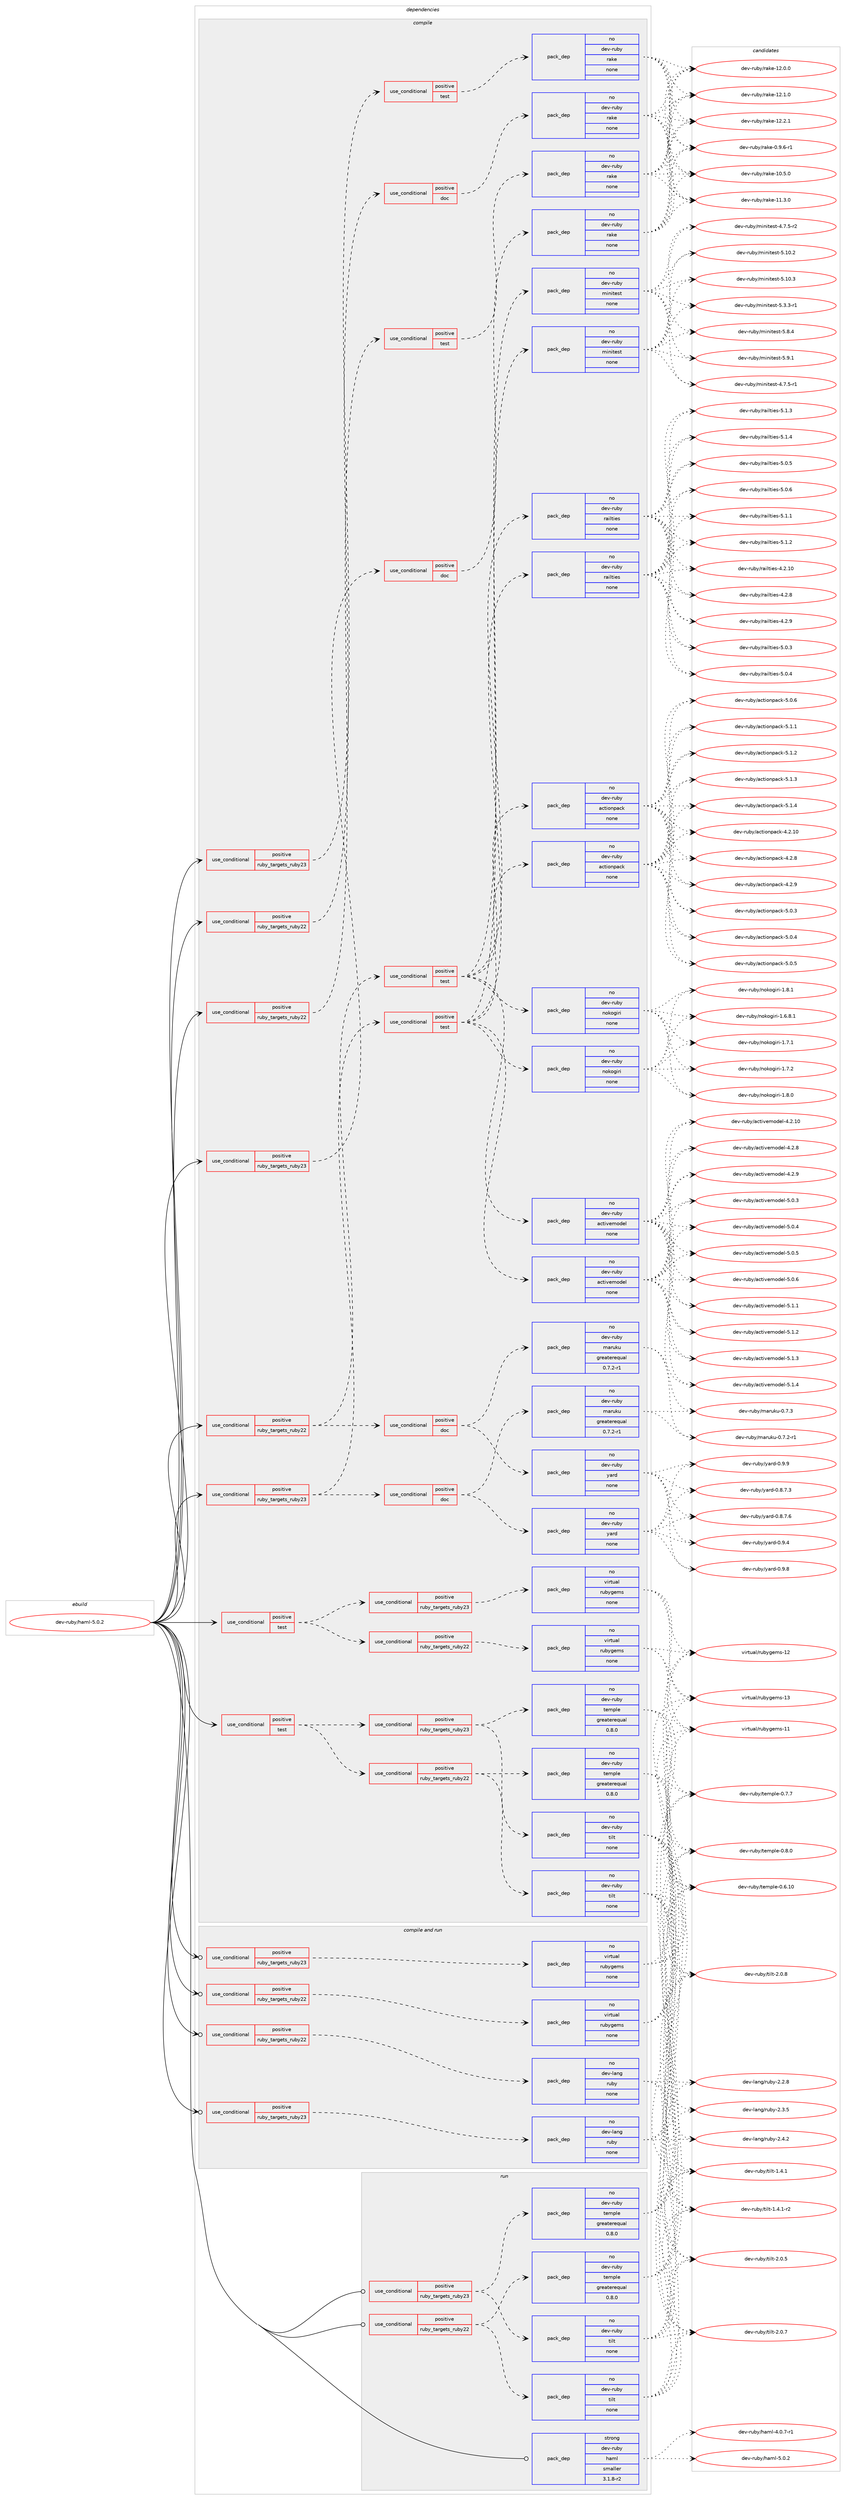 digraph prolog {

# *************
# Graph options
# *************

newrank=true;
concentrate=true;
compound=true;
graph [rankdir=LR,fontname=Helvetica,fontsize=10,ranksep=1.5];#, ranksep=2.5, nodesep=0.2];
edge  [arrowhead=vee];
node  [fontname=Helvetica,fontsize=10];

# **********
# The ebuild
# **********

subgraph cluster_leftcol {
color=gray;
rank=same;
label=<<i>ebuild</i>>;
id [label="dev-ruby/haml-5.0.2", color=red, width=4, href="../dev-ruby/haml-5.0.2.svg"];
}

# ****************
# The dependencies
# ****************

subgraph cluster_midcol {
color=gray;
label=<<i>dependencies</i>>;
subgraph cluster_compile {
fillcolor="#eeeeee";
style=filled;
label=<<i>compile</i>>;
subgraph cond58054 {
dependency240719 [label=<<TABLE BORDER="0" CELLBORDER="1" CELLSPACING="0" CELLPADDING="4"><TR><TD ROWSPAN="3" CELLPADDING="10">use_conditional</TD></TR><TR><TD>positive</TD></TR><TR><TD>ruby_targets_ruby22</TD></TR></TABLE>>, shape=none, color=red];
subgraph cond58055 {
dependency240720 [label=<<TABLE BORDER="0" CELLBORDER="1" CELLSPACING="0" CELLPADDING="4"><TR><TD ROWSPAN="3" CELLPADDING="10">use_conditional</TD></TR><TR><TD>positive</TD></TR><TR><TD>doc</TD></TR></TABLE>>, shape=none, color=red];
subgraph pack178588 {
dependency240721 [label=<<TABLE BORDER="0" CELLBORDER="1" CELLSPACING="0" CELLPADDING="4" WIDTH="220"><TR><TD ROWSPAN="6" CELLPADDING="30">pack_dep</TD></TR><TR><TD WIDTH="110">no</TD></TR><TR><TD>dev-ruby</TD></TR><TR><TD>rake</TD></TR><TR><TD>none</TD></TR><TR><TD></TD></TR></TABLE>>, shape=none, color=blue];
}
dependency240720:e -> dependency240721:w [weight=20,style="dashed",arrowhead="vee"];
}
dependency240719:e -> dependency240720:w [weight=20,style="dashed",arrowhead="vee"];
}
id:e -> dependency240719:w [weight=20,style="solid",arrowhead="vee"];
subgraph cond58056 {
dependency240722 [label=<<TABLE BORDER="0" CELLBORDER="1" CELLSPACING="0" CELLPADDING="4"><TR><TD ROWSPAN="3" CELLPADDING="10">use_conditional</TD></TR><TR><TD>positive</TD></TR><TR><TD>ruby_targets_ruby22</TD></TR></TABLE>>, shape=none, color=red];
subgraph cond58057 {
dependency240723 [label=<<TABLE BORDER="0" CELLBORDER="1" CELLSPACING="0" CELLPADDING="4"><TR><TD ROWSPAN="3" CELLPADDING="10">use_conditional</TD></TR><TR><TD>positive</TD></TR><TR><TD>test</TD></TR></TABLE>>, shape=none, color=red];
subgraph pack178589 {
dependency240724 [label=<<TABLE BORDER="0" CELLBORDER="1" CELLSPACING="0" CELLPADDING="4" WIDTH="220"><TR><TD ROWSPAN="6" CELLPADDING="30">pack_dep</TD></TR><TR><TD WIDTH="110">no</TD></TR><TR><TD>dev-ruby</TD></TR><TR><TD>minitest</TD></TR><TR><TD>none</TD></TR><TR><TD></TD></TR></TABLE>>, shape=none, color=blue];
}
dependency240723:e -> dependency240724:w [weight=20,style="dashed",arrowhead="vee"];
subgraph pack178590 {
dependency240725 [label=<<TABLE BORDER="0" CELLBORDER="1" CELLSPACING="0" CELLPADDING="4" WIDTH="220"><TR><TD ROWSPAN="6" CELLPADDING="30">pack_dep</TD></TR><TR><TD WIDTH="110">no</TD></TR><TR><TD>dev-ruby</TD></TR><TR><TD>nokogiri</TD></TR><TR><TD>none</TD></TR><TR><TD></TD></TR></TABLE>>, shape=none, color=blue];
}
dependency240723:e -> dependency240725:w [weight=20,style="dashed",arrowhead="vee"];
subgraph pack178591 {
dependency240726 [label=<<TABLE BORDER="0" CELLBORDER="1" CELLSPACING="0" CELLPADDING="4" WIDTH="220"><TR><TD ROWSPAN="6" CELLPADDING="30">pack_dep</TD></TR><TR><TD WIDTH="110">no</TD></TR><TR><TD>dev-ruby</TD></TR><TR><TD>railties</TD></TR><TR><TD>none</TD></TR><TR><TD></TD></TR></TABLE>>, shape=none, color=blue];
}
dependency240723:e -> dependency240726:w [weight=20,style="dashed",arrowhead="vee"];
subgraph pack178592 {
dependency240727 [label=<<TABLE BORDER="0" CELLBORDER="1" CELLSPACING="0" CELLPADDING="4" WIDTH="220"><TR><TD ROWSPAN="6" CELLPADDING="30">pack_dep</TD></TR><TR><TD WIDTH="110">no</TD></TR><TR><TD>dev-ruby</TD></TR><TR><TD>activemodel</TD></TR><TR><TD>none</TD></TR><TR><TD></TD></TR></TABLE>>, shape=none, color=blue];
}
dependency240723:e -> dependency240727:w [weight=20,style="dashed",arrowhead="vee"];
subgraph pack178593 {
dependency240728 [label=<<TABLE BORDER="0" CELLBORDER="1" CELLSPACING="0" CELLPADDING="4" WIDTH="220"><TR><TD ROWSPAN="6" CELLPADDING="30">pack_dep</TD></TR><TR><TD WIDTH="110">no</TD></TR><TR><TD>dev-ruby</TD></TR><TR><TD>actionpack</TD></TR><TR><TD>none</TD></TR><TR><TD></TD></TR></TABLE>>, shape=none, color=blue];
}
dependency240723:e -> dependency240728:w [weight=20,style="dashed",arrowhead="vee"];
}
dependency240722:e -> dependency240723:w [weight=20,style="dashed",arrowhead="vee"];
subgraph cond58058 {
dependency240729 [label=<<TABLE BORDER="0" CELLBORDER="1" CELLSPACING="0" CELLPADDING="4"><TR><TD ROWSPAN="3" CELLPADDING="10">use_conditional</TD></TR><TR><TD>positive</TD></TR><TR><TD>doc</TD></TR></TABLE>>, shape=none, color=red];
subgraph pack178594 {
dependency240730 [label=<<TABLE BORDER="0" CELLBORDER="1" CELLSPACING="0" CELLPADDING="4" WIDTH="220"><TR><TD ROWSPAN="6" CELLPADDING="30">pack_dep</TD></TR><TR><TD WIDTH="110">no</TD></TR><TR><TD>dev-ruby</TD></TR><TR><TD>yard</TD></TR><TR><TD>none</TD></TR><TR><TD></TD></TR></TABLE>>, shape=none, color=blue];
}
dependency240729:e -> dependency240730:w [weight=20,style="dashed",arrowhead="vee"];
subgraph pack178595 {
dependency240731 [label=<<TABLE BORDER="0" CELLBORDER="1" CELLSPACING="0" CELLPADDING="4" WIDTH="220"><TR><TD ROWSPAN="6" CELLPADDING="30">pack_dep</TD></TR><TR><TD WIDTH="110">no</TD></TR><TR><TD>dev-ruby</TD></TR><TR><TD>maruku</TD></TR><TR><TD>greaterequal</TD></TR><TR><TD>0.7.2-r1</TD></TR></TABLE>>, shape=none, color=blue];
}
dependency240729:e -> dependency240731:w [weight=20,style="dashed",arrowhead="vee"];
}
dependency240722:e -> dependency240729:w [weight=20,style="dashed",arrowhead="vee"];
}
id:e -> dependency240722:w [weight=20,style="solid",arrowhead="vee"];
subgraph cond58059 {
dependency240732 [label=<<TABLE BORDER="0" CELLBORDER="1" CELLSPACING="0" CELLPADDING="4"><TR><TD ROWSPAN="3" CELLPADDING="10">use_conditional</TD></TR><TR><TD>positive</TD></TR><TR><TD>ruby_targets_ruby22</TD></TR></TABLE>>, shape=none, color=red];
subgraph cond58060 {
dependency240733 [label=<<TABLE BORDER="0" CELLBORDER="1" CELLSPACING="0" CELLPADDING="4"><TR><TD ROWSPAN="3" CELLPADDING="10">use_conditional</TD></TR><TR><TD>positive</TD></TR><TR><TD>test</TD></TR></TABLE>>, shape=none, color=red];
subgraph pack178596 {
dependency240734 [label=<<TABLE BORDER="0" CELLBORDER="1" CELLSPACING="0" CELLPADDING="4" WIDTH="220"><TR><TD ROWSPAN="6" CELLPADDING="30">pack_dep</TD></TR><TR><TD WIDTH="110">no</TD></TR><TR><TD>dev-ruby</TD></TR><TR><TD>rake</TD></TR><TR><TD>none</TD></TR><TR><TD></TD></TR></TABLE>>, shape=none, color=blue];
}
dependency240733:e -> dependency240734:w [weight=20,style="dashed",arrowhead="vee"];
}
dependency240732:e -> dependency240733:w [weight=20,style="dashed",arrowhead="vee"];
}
id:e -> dependency240732:w [weight=20,style="solid",arrowhead="vee"];
subgraph cond58061 {
dependency240735 [label=<<TABLE BORDER="0" CELLBORDER="1" CELLSPACING="0" CELLPADDING="4"><TR><TD ROWSPAN="3" CELLPADDING="10">use_conditional</TD></TR><TR><TD>positive</TD></TR><TR><TD>ruby_targets_ruby23</TD></TR></TABLE>>, shape=none, color=red];
subgraph cond58062 {
dependency240736 [label=<<TABLE BORDER="0" CELLBORDER="1" CELLSPACING="0" CELLPADDING="4"><TR><TD ROWSPAN="3" CELLPADDING="10">use_conditional</TD></TR><TR><TD>positive</TD></TR><TR><TD>doc</TD></TR></TABLE>>, shape=none, color=red];
subgraph pack178597 {
dependency240737 [label=<<TABLE BORDER="0" CELLBORDER="1" CELLSPACING="0" CELLPADDING="4" WIDTH="220"><TR><TD ROWSPAN="6" CELLPADDING="30">pack_dep</TD></TR><TR><TD WIDTH="110">no</TD></TR><TR><TD>dev-ruby</TD></TR><TR><TD>rake</TD></TR><TR><TD>none</TD></TR><TR><TD></TD></TR></TABLE>>, shape=none, color=blue];
}
dependency240736:e -> dependency240737:w [weight=20,style="dashed",arrowhead="vee"];
}
dependency240735:e -> dependency240736:w [weight=20,style="dashed",arrowhead="vee"];
}
id:e -> dependency240735:w [weight=20,style="solid",arrowhead="vee"];
subgraph cond58063 {
dependency240738 [label=<<TABLE BORDER="0" CELLBORDER="1" CELLSPACING="0" CELLPADDING="4"><TR><TD ROWSPAN="3" CELLPADDING="10">use_conditional</TD></TR><TR><TD>positive</TD></TR><TR><TD>ruby_targets_ruby23</TD></TR></TABLE>>, shape=none, color=red];
subgraph cond58064 {
dependency240739 [label=<<TABLE BORDER="0" CELLBORDER="1" CELLSPACING="0" CELLPADDING="4"><TR><TD ROWSPAN="3" CELLPADDING="10">use_conditional</TD></TR><TR><TD>positive</TD></TR><TR><TD>test</TD></TR></TABLE>>, shape=none, color=red];
subgraph pack178598 {
dependency240740 [label=<<TABLE BORDER="0" CELLBORDER="1" CELLSPACING="0" CELLPADDING="4" WIDTH="220"><TR><TD ROWSPAN="6" CELLPADDING="30">pack_dep</TD></TR><TR><TD WIDTH="110">no</TD></TR><TR><TD>dev-ruby</TD></TR><TR><TD>minitest</TD></TR><TR><TD>none</TD></TR><TR><TD></TD></TR></TABLE>>, shape=none, color=blue];
}
dependency240739:e -> dependency240740:w [weight=20,style="dashed",arrowhead="vee"];
subgraph pack178599 {
dependency240741 [label=<<TABLE BORDER="0" CELLBORDER="1" CELLSPACING="0" CELLPADDING="4" WIDTH="220"><TR><TD ROWSPAN="6" CELLPADDING="30">pack_dep</TD></TR><TR><TD WIDTH="110">no</TD></TR><TR><TD>dev-ruby</TD></TR><TR><TD>nokogiri</TD></TR><TR><TD>none</TD></TR><TR><TD></TD></TR></TABLE>>, shape=none, color=blue];
}
dependency240739:e -> dependency240741:w [weight=20,style="dashed",arrowhead="vee"];
subgraph pack178600 {
dependency240742 [label=<<TABLE BORDER="0" CELLBORDER="1" CELLSPACING="0" CELLPADDING="4" WIDTH="220"><TR><TD ROWSPAN="6" CELLPADDING="30">pack_dep</TD></TR><TR><TD WIDTH="110">no</TD></TR><TR><TD>dev-ruby</TD></TR><TR><TD>railties</TD></TR><TR><TD>none</TD></TR><TR><TD></TD></TR></TABLE>>, shape=none, color=blue];
}
dependency240739:e -> dependency240742:w [weight=20,style="dashed",arrowhead="vee"];
subgraph pack178601 {
dependency240743 [label=<<TABLE BORDER="0" CELLBORDER="1" CELLSPACING="0" CELLPADDING="4" WIDTH="220"><TR><TD ROWSPAN="6" CELLPADDING="30">pack_dep</TD></TR><TR><TD WIDTH="110">no</TD></TR><TR><TD>dev-ruby</TD></TR><TR><TD>activemodel</TD></TR><TR><TD>none</TD></TR><TR><TD></TD></TR></TABLE>>, shape=none, color=blue];
}
dependency240739:e -> dependency240743:w [weight=20,style="dashed",arrowhead="vee"];
subgraph pack178602 {
dependency240744 [label=<<TABLE BORDER="0" CELLBORDER="1" CELLSPACING="0" CELLPADDING="4" WIDTH="220"><TR><TD ROWSPAN="6" CELLPADDING="30">pack_dep</TD></TR><TR><TD WIDTH="110">no</TD></TR><TR><TD>dev-ruby</TD></TR><TR><TD>actionpack</TD></TR><TR><TD>none</TD></TR><TR><TD></TD></TR></TABLE>>, shape=none, color=blue];
}
dependency240739:e -> dependency240744:w [weight=20,style="dashed",arrowhead="vee"];
}
dependency240738:e -> dependency240739:w [weight=20,style="dashed",arrowhead="vee"];
subgraph cond58065 {
dependency240745 [label=<<TABLE BORDER="0" CELLBORDER="1" CELLSPACING="0" CELLPADDING="4"><TR><TD ROWSPAN="3" CELLPADDING="10">use_conditional</TD></TR><TR><TD>positive</TD></TR><TR><TD>doc</TD></TR></TABLE>>, shape=none, color=red];
subgraph pack178603 {
dependency240746 [label=<<TABLE BORDER="0" CELLBORDER="1" CELLSPACING="0" CELLPADDING="4" WIDTH="220"><TR><TD ROWSPAN="6" CELLPADDING="30">pack_dep</TD></TR><TR><TD WIDTH="110">no</TD></TR><TR><TD>dev-ruby</TD></TR><TR><TD>yard</TD></TR><TR><TD>none</TD></TR><TR><TD></TD></TR></TABLE>>, shape=none, color=blue];
}
dependency240745:e -> dependency240746:w [weight=20,style="dashed",arrowhead="vee"];
subgraph pack178604 {
dependency240747 [label=<<TABLE BORDER="0" CELLBORDER="1" CELLSPACING="0" CELLPADDING="4" WIDTH="220"><TR><TD ROWSPAN="6" CELLPADDING="30">pack_dep</TD></TR><TR><TD WIDTH="110">no</TD></TR><TR><TD>dev-ruby</TD></TR><TR><TD>maruku</TD></TR><TR><TD>greaterequal</TD></TR><TR><TD>0.7.2-r1</TD></TR></TABLE>>, shape=none, color=blue];
}
dependency240745:e -> dependency240747:w [weight=20,style="dashed",arrowhead="vee"];
}
dependency240738:e -> dependency240745:w [weight=20,style="dashed",arrowhead="vee"];
}
id:e -> dependency240738:w [weight=20,style="solid",arrowhead="vee"];
subgraph cond58066 {
dependency240748 [label=<<TABLE BORDER="0" CELLBORDER="1" CELLSPACING="0" CELLPADDING="4"><TR><TD ROWSPAN="3" CELLPADDING="10">use_conditional</TD></TR><TR><TD>positive</TD></TR><TR><TD>ruby_targets_ruby23</TD></TR></TABLE>>, shape=none, color=red];
subgraph cond58067 {
dependency240749 [label=<<TABLE BORDER="0" CELLBORDER="1" CELLSPACING="0" CELLPADDING="4"><TR><TD ROWSPAN="3" CELLPADDING="10">use_conditional</TD></TR><TR><TD>positive</TD></TR><TR><TD>test</TD></TR></TABLE>>, shape=none, color=red];
subgraph pack178605 {
dependency240750 [label=<<TABLE BORDER="0" CELLBORDER="1" CELLSPACING="0" CELLPADDING="4" WIDTH="220"><TR><TD ROWSPAN="6" CELLPADDING="30">pack_dep</TD></TR><TR><TD WIDTH="110">no</TD></TR><TR><TD>dev-ruby</TD></TR><TR><TD>rake</TD></TR><TR><TD>none</TD></TR><TR><TD></TD></TR></TABLE>>, shape=none, color=blue];
}
dependency240749:e -> dependency240750:w [weight=20,style="dashed",arrowhead="vee"];
}
dependency240748:e -> dependency240749:w [weight=20,style="dashed",arrowhead="vee"];
}
id:e -> dependency240748:w [weight=20,style="solid",arrowhead="vee"];
subgraph cond58068 {
dependency240751 [label=<<TABLE BORDER="0" CELLBORDER="1" CELLSPACING="0" CELLPADDING="4"><TR><TD ROWSPAN="3" CELLPADDING="10">use_conditional</TD></TR><TR><TD>positive</TD></TR><TR><TD>test</TD></TR></TABLE>>, shape=none, color=red];
subgraph cond58069 {
dependency240752 [label=<<TABLE BORDER="0" CELLBORDER="1" CELLSPACING="0" CELLPADDING="4"><TR><TD ROWSPAN="3" CELLPADDING="10">use_conditional</TD></TR><TR><TD>positive</TD></TR><TR><TD>ruby_targets_ruby22</TD></TR></TABLE>>, shape=none, color=red];
subgraph pack178606 {
dependency240753 [label=<<TABLE BORDER="0" CELLBORDER="1" CELLSPACING="0" CELLPADDING="4" WIDTH="220"><TR><TD ROWSPAN="6" CELLPADDING="30">pack_dep</TD></TR><TR><TD WIDTH="110">no</TD></TR><TR><TD>dev-ruby</TD></TR><TR><TD>temple</TD></TR><TR><TD>greaterequal</TD></TR><TR><TD>0.8.0</TD></TR></TABLE>>, shape=none, color=blue];
}
dependency240752:e -> dependency240753:w [weight=20,style="dashed",arrowhead="vee"];
subgraph pack178607 {
dependency240754 [label=<<TABLE BORDER="0" CELLBORDER="1" CELLSPACING="0" CELLPADDING="4" WIDTH="220"><TR><TD ROWSPAN="6" CELLPADDING="30">pack_dep</TD></TR><TR><TD WIDTH="110">no</TD></TR><TR><TD>dev-ruby</TD></TR><TR><TD>tilt</TD></TR><TR><TD>none</TD></TR><TR><TD></TD></TR></TABLE>>, shape=none, color=blue];
}
dependency240752:e -> dependency240754:w [weight=20,style="dashed",arrowhead="vee"];
}
dependency240751:e -> dependency240752:w [weight=20,style="dashed",arrowhead="vee"];
subgraph cond58070 {
dependency240755 [label=<<TABLE BORDER="0" CELLBORDER="1" CELLSPACING="0" CELLPADDING="4"><TR><TD ROWSPAN="3" CELLPADDING="10">use_conditional</TD></TR><TR><TD>positive</TD></TR><TR><TD>ruby_targets_ruby23</TD></TR></TABLE>>, shape=none, color=red];
subgraph pack178608 {
dependency240756 [label=<<TABLE BORDER="0" CELLBORDER="1" CELLSPACING="0" CELLPADDING="4" WIDTH="220"><TR><TD ROWSPAN="6" CELLPADDING="30">pack_dep</TD></TR><TR><TD WIDTH="110">no</TD></TR><TR><TD>dev-ruby</TD></TR><TR><TD>temple</TD></TR><TR><TD>greaterequal</TD></TR><TR><TD>0.8.0</TD></TR></TABLE>>, shape=none, color=blue];
}
dependency240755:e -> dependency240756:w [weight=20,style="dashed",arrowhead="vee"];
subgraph pack178609 {
dependency240757 [label=<<TABLE BORDER="0" CELLBORDER="1" CELLSPACING="0" CELLPADDING="4" WIDTH="220"><TR><TD ROWSPAN="6" CELLPADDING="30">pack_dep</TD></TR><TR><TD WIDTH="110">no</TD></TR><TR><TD>dev-ruby</TD></TR><TR><TD>tilt</TD></TR><TR><TD>none</TD></TR><TR><TD></TD></TR></TABLE>>, shape=none, color=blue];
}
dependency240755:e -> dependency240757:w [weight=20,style="dashed",arrowhead="vee"];
}
dependency240751:e -> dependency240755:w [weight=20,style="dashed",arrowhead="vee"];
}
id:e -> dependency240751:w [weight=20,style="solid",arrowhead="vee"];
subgraph cond58071 {
dependency240758 [label=<<TABLE BORDER="0" CELLBORDER="1" CELLSPACING="0" CELLPADDING="4"><TR><TD ROWSPAN="3" CELLPADDING="10">use_conditional</TD></TR><TR><TD>positive</TD></TR><TR><TD>test</TD></TR></TABLE>>, shape=none, color=red];
subgraph cond58072 {
dependency240759 [label=<<TABLE BORDER="0" CELLBORDER="1" CELLSPACING="0" CELLPADDING="4"><TR><TD ROWSPAN="3" CELLPADDING="10">use_conditional</TD></TR><TR><TD>positive</TD></TR><TR><TD>ruby_targets_ruby22</TD></TR></TABLE>>, shape=none, color=red];
subgraph pack178610 {
dependency240760 [label=<<TABLE BORDER="0" CELLBORDER="1" CELLSPACING="0" CELLPADDING="4" WIDTH="220"><TR><TD ROWSPAN="6" CELLPADDING="30">pack_dep</TD></TR><TR><TD WIDTH="110">no</TD></TR><TR><TD>virtual</TD></TR><TR><TD>rubygems</TD></TR><TR><TD>none</TD></TR><TR><TD></TD></TR></TABLE>>, shape=none, color=blue];
}
dependency240759:e -> dependency240760:w [weight=20,style="dashed",arrowhead="vee"];
}
dependency240758:e -> dependency240759:w [weight=20,style="dashed",arrowhead="vee"];
subgraph cond58073 {
dependency240761 [label=<<TABLE BORDER="0" CELLBORDER="1" CELLSPACING="0" CELLPADDING="4"><TR><TD ROWSPAN="3" CELLPADDING="10">use_conditional</TD></TR><TR><TD>positive</TD></TR><TR><TD>ruby_targets_ruby23</TD></TR></TABLE>>, shape=none, color=red];
subgraph pack178611 {
dependency240762 [label=<<TABLE BORDER="0" CELLBORDER="1" CELLSPACING="0" CELLPADDING="4" WIDTH="220"><TR><TD ROWSPAN="6" CELLPADDING="30">pack_dep</TD></TR><TR><TD WIDTH="110">no</TD></TR><TR><TD>virtual</TD></TR><TR><TD>rubygems</TD></TR><TR><TD>none</TD></TR><TR><TD></TD></TR></TABLE>>, shape=none, color=blue];
}
dependency240761:e -> dependency240762:w [weight=20,style="dashed",arrowhead="vee"];
}
dependency240758:e -> dependency240761:w [weight=20,style="dashed",arrowhead="vee"];
}
id:e -> dependency240758:w [weight=20,style="solid",arrowhead="vee"];
}
subgraph cluster_compileandrun {
fillcolor="#eeeeee";
style=filled;
label=<<i>compile and run</i>>;
subgraph cond58074 {
dependency240763 [label=<<TABLE BORDER="0" CELLBORDER="1" CELLSPACING="0" CELLPADDING="4"><TR><TD ROWSPAN="3" CELLPADDING="10">use_conditional</TD></TR><TR><TD>positive</TD></TR><TR><TD>ruby_targets_ruby22</TD></TR></TABLE>>, shape=none, color=red];
subgraph pack178612 {
dependency240764 [label=<<TABLE BORDER="0" CELLBORDER="1" CELLSPACING="0" CELLPADDING="4" WIDTH="220"><TR><TD ROWSPAN="6" CELLPADDING="30">pack_dep</TD></TR><TR><TD WIDTH="110">no</TD></TR><TR><TD>dev-lang</TD></TR><TR><TD>ruby</TD></TR><TR><TD>none</TD></TR><TR><TD></TD></TR></TABLE>>, shape=none, color=blue];
}
dependency240763:e -> dependency240764:w [weight=20,style="dashed",arrowhead="vee"];
}
id:e -> dependency240763:w [weight=20,style="solid",arrowhead="odotvee"];
subgraph cond58075 {
dependency240765 [label=<<TABLE BORDER="0" CELLBORDER="1" CELLSPACING="0" CELLPADDING="4"><TR><TD ROWSPAN="3" CELLPADDING="10">use_conditional</TD></TR><TR><TD>positive</TD></TR><TR><TD>ruby_targets_ruby22</TD></TR></TABLE>>, shape=none, color=red];
subgraph pack178613 {
dependency240766 [label=<<TABLE BORDER="0" CELLBORDER="1" CELLSPACING="0" CELLPADDING="4" WIDTH="220"><TR><TD ROWSPAN="6" CELLPADDING="30">pack_dep</TD></TR><TR><TD WIDTH="110">no</TD></TR><TR><TD>virtual</TD></TR><TR><TD>rubygems</TD></TR><TR><TD>none</TD></TR><TR><TD></TD></TR></TABLE>>, shape=none, color=blue];
}
dependency240765:e -> dependency240766:w [weight=20,style="dashed",arrowhead="vee"];
}
id:e -> dependency240765:w [weight=20,style="solid",arrowhead="odotvee"];
subgraph cond58076 {
dependency240767 [label=<<TABLE BORDER="0" CELLBORDER="1" CELLSPACING="0" CELLPADDING="4"><TR><TD ROWSPAN="3" CELLPADDING="10">use_conditional</TD></TR><TR><TD>positive</TD></TR><TR><TD>ruby_targets_ruby23</TD></TR></TABLE>>, shape=none, color=red];
subgraph pack178614 {
dependency240768 [label=<<TABLE BORDER="0" CELLBORDER="1" CELLSPACING="0" CELLPADDING="4" WIDTH="220"><TR><TD ROWSPAN="6" CELLPADDING="30">pack_dep</TD></TR><TR><TD WIDTH="110">no</TD></TR><TR><TD>dev-lang</TD></TR><TR><TD>ruby</TD></TR><TR><TD>none</TD></TR><TR><TD></TD></TR></TABLE>>, shape=none, color=blue];
}
dependency240767:e -> dependency240768:w [weight=20,style="dashed",arrowhead="vee"];
}
id:e -> dependency240767:w [weight=20,style="solid",arrowhead="odotvee"];
subgraph cond58077 {
dependency240769 [label=<<TABLE BORDER="0" CELLBORDER="1" CELLSPACING="0" CELLPADDING="4"><TR><TD ROWSPAN="3" CELLPADDING="10">use_conditional</TD></TR><TR><TD>positive</TD></TR><TR><TD>ruby_targets_ruby23</TD></TR></TABLE>>, shape=none, color=red];
subgraph pack178615 {
dependency240770 [label=<<TABLE BORDER="0" CELLBORDER="1" CELLSPACING="0" CELLPADDING="4" WIDTH="220"><TR><TD ROWSPAN="6" CELLPADDING="30">pack_dep</TD></TR><TR><TD WIDTH="110">no</TD></TR><TR><TD>virtual</TD></TR><TR><TD>rubygems</TD></TR><TR><TD>none</TD></TR><TR><TD></TD></TR></TABLE>>, shape=none, color=blue];
}
dependency240769:e -> dependency240770:w [weight=20,style="dashed",arrowhead="vee"];
}
id:e -> dependency240769:w [weight=20,style="solid",arrowhead="odotvee"];
}
subgraph cluster_run {
fillcolor="#eeeeee";
style=filled;
label=<<i>run</i>>;
subgraph cond58078 {
dependency240771 [label=<<TABLE BORDER="0" CELLBORDER="1" CELLSPACING="0" CELLPADDING="4"><TR><TD ROWSPAN="3" CELLPADDING="10">use_conditional</TD></TR><TR><TD>positive</TD></TR><TR><TD>ruby_targets_ruby22</TD></TR></TABLE>>, shape=none, color=red];
subgraph pack178616 {
dependency240772 [label=<<TABLE BORDER="0" CELLBORDER="1" CELLSPACING="0" CELLPADDING="4" WIDTH="220"><TR><TD ROWSPAN="6" CELLPADDING="30">pack_dep</TD></TR><TR><TD WIDTH="110">no</TD></TR><TR><TD>dev-ruby</TD></TR><TR><TD>temple</TD></TR><TR><TD>greaterequal</TD></TR><TR><TD>0.8.0</TD></TR></TABLE>>, shape=none, color=blue];
}
dependency240771:e -> dependency240772:w [weight=20,style="dashed",arrowhead="vee"];
subgraph pack178617 {
dependency240773 [label=<<TABLE BORDER="0" CELLBORDER="1" CELLSPACING="0" CELLPADDING="4" WIDTH="220"><TR><TD ROWSPAN="6" CELLPADDING="30">pack_dep</TD></TR><TR><TD WIDTH="110">no</TD></TR><TR><TD>dev-ruby</TD></TR><TR><TD>tilt</TD></TR><TR><TD>none</TD></TR><TR><TD></TD></TR></TABLE>>, shape=none, color=blue];
}
dependency240771:e -> dependency240773:w [weight=20,style="dashed",arrowhead="vee"];
}
id:e -> dependency240771:w [weight=20,style="solid",arrowhead="odot"];
subgraph cond58079 {
dependency240774 [label=<<TABLE BORDER="0" CELLBORDER="1" CELLSPACING="0" CELLPADDING="4"><TR><TD ROWSPAN="3" CELLPADDING="10">use_conditional</TD></TR><TR><TD>positive</TD></TR><TR><TD>ruby_targets_ruby23</TD></TR></TABLE>>, shape=none, color=red];
subgraph pack178618 {
dependency240775 [label=<<TABLE BORDER="0" CELLBORDER="1" CELLSPACING="0" CELLPADDING="4" WIDTH="220"><TR><TD ROWSPAN="6" CELLPADDING="30">pack_dep</TD></TR><TR><TD WIDTH="110">no</TD></TR><TR><TD>dev-ruby</TD></TR><TR><TD>temple</TD></TR><TR><TD>greaterequal</TD></TR><TR><TD>0.8.0</TD></TR></TABLE>>, shape=none, color=blue];
}
dependency240774:e -> dependency240775:w [weight=20,style="dashed",arrowhead="vee"];
subgraph pack178619 {
dependency240776 [label=<<TABLE BORDER="0" CELLBORDER="1" CELLSPACING="0" CELLPADDING="4" WIDTH="220"><TR><TD ROWSPAN="6" CELLPADDING="30">pack_dep</TD></TR><TR><TD WIDTH="110">no</TD></TR><TR><TD>dev-ruby</TD></TR><TR><TD>tilt</TD></TR><TR><TD>none</TD></TR><TR><TD></TD></TR></TABLE>>, shape=none, color=blue];
}
dependency240774:e -> dependency240776:w [weight=20,style="dashed",arrowhead="vee"];
}
id:e -> dependency240774:w [weight=20,style="solid",arrowhead="odot"];
subgraph pack178620 {
dependency240777 [label=<<TABLE BORDER="0" CELLBORDER="1" CELLSPACING="0" CELLPADDING="4" WIDTH="220"><TR><TD ROWSPAN="6" CELLPADDING="30">pack_dep</TD></TR><TR><TD WIDTH="110">strong</TD></TR><TR><TD>dev-ruby</TD></TR><TR><TD>haml</TD></TR><TR><TD>smaller</TD></TR><TR><TD>3.1.8-r2</TD></TR></TABLE>>, shape=none, color=blue];
}
id:e -> dependency240777:w [weight=20,style="solid",arrowhead="odot"];
}
}

# **************
# The candidates
# **************

subgraph cluster_choices {
rank=same;
color=gray;
label=<<i>candidates</i>>;

subgraph choice178588 {
color=black;
nodesep=1;
choice100101118451141179812147114971071014548465746544511449 [label="dev-ruby/rake-0.9.6-r1", color=red, width=4,href="../dev-ruby/rake-0.9.6-r1.svg"];
choice1001011184511411798121471149710710145494846534648 [label="dev-ruby/rake-10.5.0", color=red, width=4,href="../dev-ruby/rake-10.5.0.svg"];
choice1001011184511411798121471149710710145494946514648 [label="dev-ruby/rake-11.3.0", color=red, width=4,href="../dev-ruby/rake-11.3.0.svg"];
choice1001011184511411798121471149710710145495046484648 [label="dev-ruby/rake-12.0.0", color=red, width=4,href="../dev-ruby/rake-12.0.0.svg"];
choice1001011184511411798121471149710710145495046494648 [label="dev-ruby/rake-12.1.0", color=red, width=4,href="../dev-ruby/rake-12.1.0.svg"];
choice1001011184511411798121471149710710145495046504649 [label="dev-ruby/rake-12.2.1", color=red, width=4,href="../dev-ruby/rake-12.2.1.svg"];
dependency240721:e -> choice100101118451141179812147114971071014548465746544511449:w [style=dotted,weight="100"];
dependency240721:e -> choice1001011184511411798121471149710710145494846534648:w [style=dotted,weight="100"];
dependency240721:e -> choice1001011184511411798121471149710710145494946514648:w [style=dotted,weight="100"];
dependency240721:e -> choice1001011184511411798121471149710710145495046484648:w [style=dotted,weight="100"];
dependency240721:e -> choice1001011184511411798121471149710710145495046494648:w [style=dotted,weight="100"];
dependency240721:e -> choice1001011184511411798121471149710710145495046504649:w [style=dotted,weight="100"];
}
subgraph choice178589 {
color=black;
nodesep=1;
choice1001011184511411798121471091051101051161011151164552465546534511449 [label="dev-ruby/minitest-4.7.5-r1", color=red, width=4,href="../dev-ruby/minitest-4.7.5-r1.svg"];
choice1001011184511411798121471091051101051161011151164552465546534511450 [label="dev-ruby/minitest-4.7.5-r2", color=red, width=4,href="../dev-ruby/minitest-4.7.5-r2.svg"];
choice10010111845114117981214710910511010511610111511645534649484650 [label="dev-ruby/minitest-5.10.2", color=red, width=4,href="../dev-ruby/minitest-5.10.2.svg"];
choice10010111845114117981214710910511010511610111511645534649484651 [label="dev-ruby/minitest-5.10.3", color=red, width=4,href="../dev-ruby/minitest-5.10.3.svg"];
choice1001011184511411798121471091051101051161011151164553465146514511449 [label="dev-ruby/minitest-5.3.3-r1", color=red, width=4,href="../dev-ruby/minitest-5.3.3-r1.svg"];
choice100101118451141179812147109105110105116101115116455346564652 [label="dev-ruby/minitest-5.8.4", color=red, width=4,href="../dev-ruby/minitest-5.8.4.svg"];
choice100101118451141179812147109105110105116101115116455346574649 [label="dev-ruby/minitest-5.9.1", color=red, width=4,href="../dev-ruby/minitest-5.9.1.svg"];
dependency240724:e -> choice1001011184511411798121471091051101051161011151164552465546534511449:w [style=dotted,weight="100"];
dependency240724:e -> choice1001011184511411798121471091051101051161011151164552465546534511450:w [style=dotted,weight="100"];
dependency240724:e -> choice10010111845114117981214710910511010511610111511645534649484650:w [style=dotted,weight="100"];
dependency240724:e -> choice10010111845114117981214710910511010511610111511645534649484651:w [style=dotted,weight="100"];
dependency240724:e -> choice1001011184511411798121471091051101051161011151164553465146514511449:w [style=dotted,weight="100"];
dependency240724:e -> choice100101118451141179812147109105110105116101115116455346564652:w [style=dotted,weight="100"];
dependency240724:e -> choice100101118451141179812147109105110105116101115116455346574649:w [style=dotted,weight="100"];
}
subgraph choice178590 {
color=black;
nodesep=1;
choice1001011184511411798121471101111071111031051141054549465446564649 [label="dev-ruby/nokogiri-1.6.8.1", color=red, width=4,href="../dev-ruby/nokogiri-1.6.8.1.svg"];
choice100101118451141179812147110111107111103105114105454946554649 [label="dev-ruby/nokogiri-1.7.1", color=red, width=4,href="../dev-ruby/nokogiri-1.7.1.svg"];
choice100101118451141179812147110111107111103105114105454946554650 [label="dev-ruby/nokogiri-1.7.2", color=red, width=4,href="../dev-ruby/nokogiri-1.7.2.svg"];
choice100101118451141179812147110111107111103105114105454946564648 [label="dev-ruby/nokogiri-1.8.0", color=red, width=4,href="../dev-ruby/nokogiri-1.8.0.svg"];
choice100101118451141179812147110111107111103105114105454946564649 [label="dev-ruby/nokogiri-1.8.1", color=red, width=4,href="../dev-ruby/nokogiri-1.8.1.svg"];
dependency240725:e -> choice1001011184511411798121471101111071111031051141054549465446564649:w [style=dotted,weight="100"];
dependency240725:e -> choice100101118451141179812147110111107111103105114105454946554649:w [style=dotted,weight="100"];
dependency240725:e -> choice100101118451141179812147110111107111103105114105454946554650:w [style=dotted,weight="100"];
dependency240725:e -> choice100101118451141179812147110111107111103105114105454946564648:w [style=dotted,weight="100"];
dependency240725:e -> choice100101118451141179812147110111107111103105114105454946564649:w [style=dotted,weight="100"];
}
subgraph choice178591 {
color=black;
nodesep=1;
choice1001011184511411798121471149710510811610510111545524650464948 [label="dev-ruby/railties-4.2.10", color=red, width=4,href="../dev-ruby/railties-4.2.10.svg"];
choice10010111845114117981214711497105108116105101115455246504656 [label="dev-ruby/railties-4.2.8", color=red, width=4,href="../dev-ruby/railties-4.2.8.svg"];
choice10010111845114117981214711497105108116105101115455246504657 [label="dev-ruby/railties-4.2.9", color=red, width=4,href="../dev-ruby/railties-4.2.9.svg"];
choice10010111845114117981214711497105108116105101115455346484651 [label="dev-ruby/railties-5.0.3", color=red, width=4,href="../dev-ruby/railties-5.0.3.svg"];
choice10010111845114117981214711497105108116105101115455346484652 [label="dev-ruby/railties-5.0.4", color=red, width=4,href="../dev-ruby/railties-5.0.4.svg"];
choice10010111845114117981214711497105108116105101115455346484653 [label="dev-ruby/railties-5.0.5", color=red, width=4,href="../dev-ruby/railties-5.0.5.svg"];
choice10010111845114117981214711497105108116105101115455346484654 [label="dev-ruby/railties-5.0.6", color=red, width=4,href="../dev-ruby/railties-5.0.6.svg"];
choice10010111845114117981214711497105108116105101115455346494649 [label="dev-ruby/railties-5.1.1", color=red, width=4,href="../dev-ruby/railties-5.1.1.svg"];
choice10010111845114117981214711497105108116105101115455346494650 [label="dev-ruby/railties-5.1.2", color=red, width=4,href="../dev-ruby/railties-5.1.2.svg"];
choice10010111845114117981214711497105108116105101115455346494651 [label="dev-ruby/railties-5.1.3", color=red, width=4,href="../dev-ruby/railties-5.1.3.svg"];
choice10010111845114117981214711497105108116105101115455346494652 [label="dev-ruby/railties-5.1.4", color=red, width=4,href="../dev-ruby/railties-5.1.4.svg"];
dependency240726:e -> choice1001011184511411798121471149710510811610510111545524650464948:w [style=dotted,weight="100"];
dependency240726:e -> choice10010111845114117981214711497105108116105101115455246504656:w [style=dotted,weight="100"];
dependency240726:e -> choice10010111845114117981214711497105108116105101115455246504657:w [style=dotted,weight="100"];
dependency240726:e -> choice10010111845114117981214711497105108116105101115455346484651:w [style=dotted,weight="100"];
dependency240726:e -> choice10010111845114117981214711497105108116105101115455346484652:w [style=dotted,weight="100"];
dependency240726:e -> choice10010111845114117981214711497105108116105101115455346484653:w [style=dotted,weight="100"];
dependency240726:e -> choice10010111845114117981214711497105108116105101115455346484654:w [style=dotted,weight="100"];
dependency240726:e -> choice10010111845114117981214711497105108116105101115455346494649:w [style=dotted,weight="100"];
dependency240726:e -> choice10010111845114117981214711497105108116105101115455346494650:w [style=dotted,weight="100"];
dependency240726:e -> choice10010111845114117981214711497105108116105101115455346494651:w [style=dotted,weight="100"];
dependency240726:e -> choice10010111845114117981214711497105108116105101115455346494652:w [style=dotted,weight="100"];
}
subgraph choice178592 {
color=black;
nodesep=1;
choice100101118451141179812147979911610511810110911110010110845524650464948 [label="dev-ruby/activemodel-4.2.10", color=red, width=4,href="../dev-ruby/activemodel-4.2.10.svg"];
choice1001011184511411798121479799116105118101109111100101108455246504656 [label="dev-ruby/activemodel-4.2.8", color=red, width=4,href="../dev-ruby/activemodel-4.2.8.svg"];
choice1001011184511411798121479799116105118101109111100101108455246504657 [label="dev-ruby/activemodel-4.2.9", color=red, width=4,href="../dev-ruby/activemodel-4.2.9.svg"];
choice1001011184511411798121479799116105118101109111100101108455346484651 [label="dev-ruby/activemodel-5.0.3", color=red, width=4,href="../dev-ruby/activemodel-5.0.3.svg"];
choice1001011184511411798121479799116105118101109111100101108455346484652 [label="dev-ruby/activemodel-5.0.4", color=red, width=4,href="../dev-ruby/activemodel-5.0.4.svg"];
choice1001011184511411798121479799116105118101109111100101108455346484653 [label="dev-ruby/activemodel-5.0.5", color=red, width=4,href="../dev-ruby/activemodel-5.0.5.svg"];
choice1001011184511411798121479799116105118101109111100101108455346484654 [label="dev-ruby/activemodel-5.0.6", color=red, width=4,href="../dev-ruby/activemodel-5.0.6.svg"];
choice1001011184511411798121479799116105118101109111100101108455346494649 [label="dev-ruby/activemodel-5.1.1", color=red, width=4,href="../dev-ruby/activemodel-5.1.1.svg"];
choice1001011184511411798121479799116105118101109111100101108455346494650 [label="dev-ruby/activemodel-5.1.2", color=red, width=4,href="../dev-ruby/activemodel-5.1.2.svg"];
choice1001011184511411798121479799116105118101109111100101108455346494651 [label="dev-ruby/activemodel-5.1.3", color=red, width=4,href="../dev-ruby/activemodel-5.1.3.svg"];
choice1001011184511411798121479799116105118101109111100101108455346494652 [label="dev-ruby/activemodel-5.1.4", color=red, width=4,href="../dev-ruby/activemodel-5.1.4.svg"];
dependency240727:e -> choice100101118451141179812147979911610511810110911110010110845524650464948:w [style=dotted,weight="100"];
dependency240727:e -> choice1001011184511411798121479799116105118101109111100101108455246504656:w [style=dotted,weight="100"];
dependency240727:e -> choice1001011184511411798121479799116105118101109111100101108455246504657:w [style=dotted,weight="100"];
dependency240727:e -> choice1001011184511411798121479799116105118101109111100101108455346484651:w [style=dotted,weight="100"];
dependency240727:e -> choice1001011184511411798121479799116105118101109111100101108455346484652:w [style=dotted,weight="100"];
dependency240727:e -> choice1001011184511411798121479799116105118101109111100101108455346484653:w [style=dotted,weight="100"];
dependency240727:e -> choice1001011184511411798121479799116105118101109111100101108455346484654:w [style=dotted,weight="100"];
dependency240727:e -> choice1001011184511411798121479799116105118101109111100101108455346494649:w [style=dotted,weight="100"];
dependency240727:e -> choice1001011184511411798121479799116105118101109111100101108455346494650:w [style=dotted,weight="100"];
dependency240727:e -> choice1001011184511411798121479799116105118101109111100101108455346494651:w [style=dotted,weight="100"];
dependency240727:e -> choice1001011184511411798121479799116105118101109111100101108455346494652:w [style=dotted,weight="100"];
}
subgraph choice178593 {
color=black;
nodesep=1;
choice1001011184511411798121479799116105111110112979910745524650464948 [label="dev-ruby/actionpack-4.2.10", color=red, width=4,href="../dev-ruby/actionpack-4.2.10.svg"];
choice10010111845114117981214797991161051111101129799107455246504656 [label="dev-ruby/actionpack-4.2.8", color=red, width=4,href="../dev-ruby/actionpack-4.2.8.svg"];
choice10010111845114117981214797991161051111101129799107455246504657 [label="dev-ruby/actionpack-4.2.9", color=red, width=4,href="../dev-ruby/actionpack-4.2.9.svg"];
choice10010111845114117981214797991161051111101129799107455346484651 [label="dev-ruby/actionpack-5.0.3", color=red, width=4,href="../dev-ruby/actionpack-5.0.3.svg"];
choice10010111845114117981214797991161051111101129799107455346484652 [label="dev-ruby/actionpack-5.0.4", color=red, width=4,href="../dev-ruby/actionpack-5.0.4.svg"];
choice10010111845114117981214797991161051111101129799107455346484653 [label="dev-ruby/actionpack-5.0.5", color=red, width=4,href="../dev-ruby/actionpack-5.0.5.svg"];
choice10010111845114117981214797991161051111101129799107455346484654 [label="dev-ruby/actionpack-5.0.6", color=red, width=4,href="../dev-ruby/actionpack-5.0.6.svg"];
choice10010111845114117981214797991161051111101129799107455346494649 [label="dev-ruby/actionpack-5.1.1", color=red, width=4,href="../dev-ruby/actionpack-5.1.1.svg"];
choice10010111845114117981214797991161051111101129799107455346494650 [label="dev-ruby/actionpack-5.1.2", color=red, width=4,href="../dev-ruby/actionpack-5.1.2.svg"];
choice10010111845114117981214797991161051111101129799107455346494651 [label="dev-ruby/actionpack-5.1.3", color=red, width=4,href="../dev-ruby/actionpack-5.1.3.svg"];
choice10010111845114117981214797991161051111101129799107455346494652 [label="dev-ruby/actionpack-5.1.4", color=red, width=4,href="../dev-ruby/actionpack-5.1.4.svg"];
dependency240728:e -> choice1001011184511411798121479799116105111110112979910745524650464948:w [style=dotted,weight="100"];
dependency240728:e -> choice10010111845114117981214797991161051111101129799107455246504656:w [style=dotted,weight="100"];
dependency240728:e -> choice10010111845114117981214797991161051111101129799107455246504657:w [style=dotted,weight="100"];
dependency240728:e -> choice10010111845114117981214797991161051111101129799107455346484651:w [style=dotted,weight="100"];
dependency240728:e -> choice10010111845114117981214797991161051111101129799107455346484652:w [style=dotted,weight="100"];
dependency240728:e -> choice10010111845114117981214797991161051111101129799107455346484653:w [style=dotted,weight="100"];
dependency240728:e -> choice10010111845114117981214797991161051111101129799107455346484654:w [style=dotted,weight="100"];
dependency240728:e -> choice10010111845114117981214797991161051111101129799107455346494649:w [style=dotted,weight="100"];
dependency240728:e -> choice10010111845114117981214797991161051111101129799107455346494650:w [style=dotted,weight="100"];
dependency240728:e -> choice10010111845114117981214797991161051111101129799107455346494651:w [style=dotted,weight="100"];
dependency240728:e -> choice10010111845114117981214797991161051111101129799107455346494652:w [style=dotted,weight="100"];
}
subgraph choice178594 {
color=black;
nodesep=1;
choice100101118451141179812147121971141004548465646554651 [label="dev-ruby/yard-0.8.7.3", color=red, width=4,href="../dev-ruby/yard-0.8.7.3.svg"];
choice100101118451141179812147121971141004548465646554654 [label="dev-ruby/yard-0.8.7.6", color=red, width=4,href="../dev-ruby/yard-0.8.7.6.svg"];
choice10010111845114117981214712197114100454846574652 [label="dev-ruby/yard-0.9.4", color=red, width=4,href="../dev-ruby/yard-0.9.4.svg"];
choice10010111845114117981214712197114100454846574656 [label="dev-ruby/yard-0.9.8", color=red, width=4,href="../dev-ruby/yard-0.9.8.svg"];
choice10010111845114117981214712197114100454846574657 [label="dev-ruby/yard-0.9.9", color=red, width=4,href="../dev-ruby/yard-0.9.9.svg"];
dependency240730:e -> choice100101118451141179812147121971141004548465646554651:w [style=dotted,weight="100"];
dependency240730:e -> choice100101118451141179812147121971141004548465646554654:w [style=dotted,weight="100"];
dependency240730:e -> choice10010111845114117981214712197114100454846574652:w [style=dotted,weight="100"];
dependency240730:e -> choice10010111845114117981214712197114100454846574656:w [style=dotted,weight="100"];
dependency240730:e -> choice10010111845114117981214712197114100454846574657:w [style=dotted,weight="100"];
}
subgraph choice178595 {
color=black;
nodesep=1;
choice100101118451141179812147109971141171071174548465546504511449 [label="dev-ruby/maruku-0.7.2-r1", color=red, width=4,href="../dev-ruby/maruku-0.7.2-r1.svg"];
choice10010111845114117981214710997114117107117454846554651 [label="dev-ruby/maruku-0.7.3", color=red, width=4,href="../dev-ruby/maruku-0.7.3.svg"];
dependency240731:e -> choice100101118451141179812147109971141171071174548465546504511449:w [style=dotted,weight="100"];
dependency240731:e -> choice10010111845114117981214710997114117107117454846554651:w [style=dotted,weight="100"];
}
subgraph choice178596 {
color=black;
nodesep=1;
choice100101118451141179812147114971071014548465746544511449 [label="dev-ruby/rake-0.9.6-r1", color=red, width=4,href="../dev-ruby/rake-0.9.6-r1.svg"];
choice1001011184511411798121471149710710145494846534648 [label="dev-ruby/rake-10.5.0", color=red, width=4,href="../dev-ruby/rake-10.5.0.svg"];
choice1001011184511411798121471149710710145494946514648 [label="dev-ruby/rake-11.3.0", color=red, width=4,href="../dev-ruby/rake-11.3.0.svg"];
choice1001011184511411798121471149710710145495046484648 [label="dev-ruby/rake-12.0.0", color=red, width=4,href="../dev-ruby/rake-12.0.0.svg"];
choice1001011184511411798121471149710710145495046494648 [label="dev-ruby/rake-12.1.0", color=red, width=4,href="../dev-ruby/rake-12.1.0.svg"];
choice1001011184511411798121471149710710145495046504649 [label="dev-ruby/rake-12.2.1", color=red, width=4,href="../dev-ruby/rake-12.2.1.svg"];
dependency240734:e -> choice100101118451141179812147114971071014548465746544511449:w [style=dotted,weight="100"];
dependency240734:e -> choice1001011184511411798121471149710710145494846534648:w [style=dotted,weight="100"];
dependency240734:e -> choice1001011184511411798121471149710710145494946514648:w [style=dotted,weight="100"];
dependency240734:e -> choice1001011184511411798121471149710710145495046484648:w [style=dotted,weight="100"];
dependency240734:e -> choice1001011184511411798121471149710710145495046494648:w [style=dotted,weight="100"];
dependency240734:e -> choice1001011184511411798121471149710710145495046504649:w [style=dotted,weight="100"];
}
subgraph choice178597 {
color=black;
nodesep=1;
choice100101118451141179812147114971071014548465746544511449 [label="dev-ruby/rake-0.9.6-r1", color=red, width=4,href="../dev-ruby/rake-0.9.6-r1.svg"];
choice1001011184511411798121471149710710145494846534648 [label="dev-ruby/rake-10.5.0", color=red, width=4,href="../dev-ruby/rake-10.5.0.svg"];
choice1001011184511411798121471149710710145494946514648 [label="dev-ruby/rake-11.3.0", color=red, width=4,href="../dev-ruby/rake-11.3.0.svg"];
choice1001011184511411798121471149710710145495046484648 [label="dev-ruby/rake-12.0.0", color=red, width=4,href="../dev-ruby/rake-12.0.0.svg"];
choice1001011184511411798121471149710710145495046494648 [label="dev-ruby/rake-12.1.0", color=red, width=4,href="../dev-ruby/rake-12.1.0.svg"];
choice1001011184511411798121471149710710145495046504649 [label="dev-ruby/rake-12.2.1", color=red, width=4,href="../dev-ruby/rake-12.2.1.svg"];
dependency240737:e -> choice100101118451141179812147114971071014548465746544511449:w [style=dotted,weight="100"];
dependency240737:e -> choice1001011184511411798121471149710710145494846534648:w [style=dotted,weight="100"];
dependency240737:e -> choice1001011184511411798121471149710710145494946514648:w [style=dotted,weight="100"];
dependency240737:e -> choice1001011184511411798121471149710710145495046484648:w [style=dotted,weight="100"];
dependency240737:e -> choice1001011184511411798121471149710710145495046494648:w [style=dotted,weight="100"];
dependency240737:e -> choice1001011184511411798121471149710710145495046504649:w [style=dotted,weight="100"];
}
subgraph choice178598 {
color=black;
nodesep=1;
choice1001011184511411798121471091051101051161011151164552465546534511449 [label="dev-ruby/minitest-4.7.5-r1", color=red, width=4,href="../dev-ruby/minitest-4.7.5-r1.svg"];
choice1001011184511411798121471091051101051161011151164552465546534511450 [label="dev-ruby/minitest-4.7.5-r2", color=red, width=4,href="../dev-ruby/minitest-4.7.5-r2.svg"];
choice10010111845114117981214710910511010511610111511645534649484650 [label="dev-ruby/minitest-5.10.2", color=red, width=4,href="../dev-ruby/minitest-5.10.2.svg"];
choice10010111845114117981214710910511010511610111511645534649484651 [label="dev-ruby/minitest-5.10.3", color=red, width=4,href="../dev-ruby/minitest-5.10.3.svg"];
choice1001011184511411798121471091051101051161011151164553465146514511449 [label="dev-ruby/minitest-5.3.3-r1", color=red, width=4,href="../dev-ruby/minitest-5.3.3-r1.svg"];
choice100101118451141179812147109105110105116101115116455346564652 [label="dev-ruby/minitest-5.8.4", color=red, width=4,href="../dev-ruby/minitest-5.8.4.svg"];
choice100101118451141179812147109105110105116101115116455346574649 [label="dev-ruby/minitest-5.9.1", color=red, width=4,href="../dev-ruby/minitest-5.9.1.svg"];
dependency240740:e -> choice1001011184511411798121471091051101051161011151164552465546534511449:w [style=dotted,weight="100"];
dependency240740:e -> choice1001011184511411798121471091051101051161011151164552465546534511450:w [style=dotted,weight="100"];
dependency240740:e -> choice10010111845114117981214710910511010511610111511645534649484650:w [style=dotted,weight="100"];
dependency240740:e -> choice10010111845114117981214710910511010511610111511645534649484651:w [style=dotted,weight="100"];
dependency240740:e -> choice1001011184511411798121471091051101051161011151164553465146514511449:w [style=dotted,weight="100"];
dependency240740:e -> choice100101118451141179812147109105110105116101115116455346564652:w [style=dotted,weight="100"];
dependency240740:e -> choice100101118451141179812147109105110105116101115116455346574649:w [style=dotted,weight="100"];
}
subgraph choice178599 {
color=black;
nodesep=1;
choice1001011184511411798121471101111071111031051141054549465446564649 [label="dev-ruby/nokogiri-1.6.8.1", color=red, width=4,href="../dev-ruby/nokogiri-1.6.8.1.svg"];
choice100101118451141179812147110111107111103105114105454946554649 [label="dev-ruby/nokogiri-1.7.1", color=red, width=4,href="../dev-ruby/nokogiri-1.7.1.svg"];
choice100101118451141179812147110111107111103105114105454946554650 [label="dev-ruby/nokogiri-1.7.2", color=red, width=4,href="../dev-ruby/nokogiri-1.7.2.svg"];
choice100101118451141179812147110111107111103105114105454946564648 [label="dev-ruby/nokogiri-1.8.0", color=red, width=4,href="../dev-ruby/nokogiri-1.8.0.svg"];
choice100101118451141179812147110111107111103105114105454946564649 [label="dev-ruby/nokogiri-1.8.1", color=red, width=4,href="../dev-ruby/nokogiri-1.8.1.svg"];
dependency240741:e -> choice1001011184511411798121471101111071111031051141054549465446564649:w [style=dotted,weight="100"];
dependency240741:e -> choice100101118451141179812147110111107111103105114105454946554649:w [style=dotted,weight="100"];
dependency240741:e -> choice100101118451141179812147110111107111103105114105454946554650:w [style=dotted,weight="100"];
dependency240741:e -> choice100101118451141179812147110111107111103105114105454946564648:w [style=dotted,weight="100"];
dependency240741:e -> choice100101118451141179812147110111107111103105114105454946564649:w [style=dotted,weight="100"];
}
subgraph choice178600 {
color=black;
nodesep=1;
choice1001011184511411798121471149710510811610510111545524650464948 [label="dev-ruby/railties-4.2.10", color=red, width=4,href="../dev-ruby/railties-4.2.10.svg"];
choice10010111845114117981214711497105108116105101115455246504656 [label="dev-ruby/railties-4.2.8", color=red, width=4,href="../dev-ruby/railties-4.2.8.svg"];
choice10010111845114117981214711497105108116105101115455246504657 [label="dev-ruby/railties-4.2.9", color=red, width=4,href="../dev-ruby/railties-4.2.9.svg"];
choice10010111845114117981214711497105108116105101115455346484651 [label="dev-ruby/railties-5.0.3", color=red, width=4,href="../dev-ruby/railties-5.0.3.svg"];
choice10010111845114117981214711497105108116105101115455346484652 [label="dev-ruby/railties-5.0.4", color=red, width=4,href="../dev-ruby/railties-5.0.4.svg"];
choice10010111845114117981214711497105108116105101115455346484653 [label="dev-ruby/railties-5.0.5", color=red, width=4,href="../dev-ruby/railties-5.0.5.svg"];
choice10010111845114117981214711497105108116105101115455346484654 [label="dev-ruby/railties-5.0.6", color=red, width=4,href="../dev-ruby/railties-5.0.6.svg"];
choice10010111845114117981214711497105108116105101115455346494649 [label="dev-ruby/railties-5.1.1", color=red, width=4,href="../dev-ruby/railties-5.1.1.svg"];
choice10010111845114117981214711497105108116105101115455346494650 [label="dev-ruby/railties-5.1.2", color=red, width=4,href="../dev-ruby/railties-5.1.2.svg"];
choice10010111845114117981214711497105108116105101115455346494651 [label="dev-ruby/railties-5.1.3", color=red, width=4,href="../dev-ruby/railties-5.1.3.svg"];
choice10010111845114117981214711497105108116105101115455346494652 [label="dev-ruby/railties-5.1.4", color=red, width=4,href="../dev-ruby/railties-5.1.4.svg"];
dependency240742:e -> choice1001011184511411798121471149710510811610510111545524650464948:w [style=dotted,weight="100"];
dependency240742:e -> choice10010111845114117981214711497105108116105101115455246504656:w [style=dotted,weight="100"];
dependency240742:e -> choice10010111845114117981214711497105108116105101115455246504657:w [style=dotted,weight="100"];
dependency240742:e -> choice10010111845114117981214711497105108116105101115455346484651:w [style=dotted,weight="100"];
dependency240742:e -> choice10010111845114117981214711497105108116105101115455346484652:w [style=dotted,weight="100"];
dependency240742:e -> choice10010111845114117981214711497105108116105101115455346484653:w [style=dotted,weight="100"];
dependency240742:e -> choice10010111845114117981214711497105108116105101115455346484654:w [style=dotted,weight="100"];
dependency240742:e -> choice10010111845114117981214711497105108116105101115455346494649:w [style=dotted,weight="100"];
dependency240742:e -> choice10010111845114117981214711497105108116105101115455346494650:w [style=dotted,weight="100"];
dependency240742:e -> choice10010111845114117981214711497105108116105101115455346494651:w [style=dotted,weight="100"];
dependency240742:e -> choice10010111845114117981214711497105108116105101115455346494652:w [style=dotted,weight="100"];
}
subgraph choice178601 {
color=black;
nodesep=1;
choice100101118451141179812147979911610511810110911110010110845524650464948 [label="dev-ruby/activemodel-4.2.10", color=red, width=4,href="../dev-ruby/activemodel-4.2.10.svg"];
choice1001011184511411798121479799116105118101109111100101108455246504656 [label="dev-ruby/activemodel-4.2.8", color=red, width=4,href="../dev-ruby/activemodel-4.2.8.svg"];
choice1001011184511411798121479799116105118101109111100101108455246504657 [label="dev-ruby/activemodel-4.2.9", color=red, width=4,href="../dev-ruby/activemodel-4.2.9.svg"];
choice1001011184511411798121479799116105118101109111100101108455346484651 [label="dev-ruby/activemodel-5.0.3", color=red, width=4,href="../dev-ruby/activemodel-5.0.3.svg"];
choice1001011184511411798121479799116105118101109111100101108455346484652 [label="dev-ruby/activemodel-5.0.4", color=red, width=4,href="../dev-ruby/activemodel-5.0.4.svg"];
choice1001011184511411798121479799116105118101109111100101108455346484653 [label="dev-ruby/activemodel-5.0.5", color=red, width=4,href="../dev-ruby/activemodel-5.0.5.svg"];
choice1001011184511411798121479799116105118101109111100101108455346484654 [label="dev-ruby/activemodel-5.0.6", color=red, width=4,href="../dev-ruby/activemodel-5.0.6.svg"];
choice1001011184511411798121479799116105118101109111100101108455346494649 [label="dev-ruby/activemodel-5.1.1", color=red, width=4,href="../dev-ruby/activemodel-5.1.1.svg"];
choice1001011184511411798121479799116105118101109111100101108455346494650 [label="dev-ruby/activemodel-5.1.2", color=red, width=4,href="../dev-ruby/activemodel-5.1.2.svg"];
choice1001011184511411798121479799116105118101109111100101108455346494651 [label="dev-ruby/activemodel-5.1.3", color=red, width=4,href="../dev-ruby/activemodel-5.1.3.svg"];
choice1001011184511411798121479799116105118101109111100101108455346494652 [label="dev-ruby/activemodel-5.1.4", color=red, width=4,href="../dev-ruby/activemodel-5.1.4.svg"];
dependency240743:e -> choice100101118451141179812147979911610511810110911110010110845524650464948:w [style=dotted,weight="100"];
dependency240743:e -> choice1001011184511411798121479799116105118101109111100101108455246504656:w [style=dotted,weight="100"];
dependency240743:e -> choice1001011184511411798121479799116105118101109111100101108455246504657:w [style=dotted,weight="100"];
dependency240743:e -> choice1001011184511411798121479799116105118101109111100101108455346484651:w [style=dotted,weight="100"];
dependency240743:e -> choice1001011184511411798121479799116105118101109111100101108455346484652:w [style=dotted,weight="100"];
dependency240743:e -> choice1001011184511411798121479799116105118101109111100101108455346484653:w [style=dotted,weight="100"];
dependency240743:e -> choice1001011184511411798121479799116105118101109111100101108455346484654:w [style=dotted,weight="100"];
dependency240743:e -> choice1001011184511411798121479799116105118101109111100101108455346494649:w [style=dotted,weight="100"];
dependency240743:e -> choice1001011184511411798121479799116105118101109111100101108455346494650:w [style=dotted,weight="100"];
dependency240743:e -> choice1001011184511411798121479799116105118101109111100101108455346494651:w [style=dotted,weight="100"];
dependency240743:e -> choice1001011184511411798121479799116105118101109111100101108455346494652:w [style=dotted,weight="100"];
}
subgraph choice178602 {
color=black;
nodesep=1;
choice1001011184511411798121479799116105111110112979910745524650464948 [label="dev-ruby/actionpack-4.2.10", color=red, width=4,href="../dev-ruby/actionpack-4.2.10.svg"];
choice10010111845114117981214797991161051111101129799107455246504656 [label="dev-ruby/actionpack-4.2.8", color=red, width=4,href="../dev-ruby/actionpack-4.2.8.svg"];
choice10010111845114117981214797991161051111101129799107455246504657 [label="dev-ruby/actionpack-4.2.9", color=red, width=4,href="../dev-ruby/actionpack-4.2.9.svg"];
choice10010111845114117981214797991161051111101129799107455346484651 [label="dev-ruby/actionpack-5.0.3", color=red, width=4,href="../dev-ruby/actionpack-5.0.3.svg"];
choice10010111845114117981214797991161051111101129799107455346484652 [label="dev-ruby/actionpack-5.0.4", color=red, width=4,href="../dev-ruby/actionpack-5.0.4.svg"];
choice10010111845114117981214797991161051111101129799107455346484653 [label="dev-ruby/actionpack-5.0.5", color=red, width=4,href="../dev-ruby/actionpack-5.0.5.svg"];
choice10010111845114117981214797991161051111101129799107455346484654 [label="dev-ruby/actionpack-5.0.6", color=red, width=4,href="../dev-ruby/actionpack-5.0.6.svg"];
choice10010111845114117981214797991161051111101129799107455346494649 [label="dev-ruby/actionpack-5.1.1", color=red, width=4,href="../dev-ruby/actionpack-5.1.1.svg"];
choice10010111845114117981214797991161051111101129799107455346494650 [label="dev-ruby/actionpack-5.1.2", color=red, width=4,href="../dev-ruby/actionpack-5.1.2.svg"];
choice10010111845114117981214797991161051111101129799107455346494651 [label="dev-ruby/actionpack-5.1.3", color=red, width=4,href="../dev-ruby/actionpack-5.1.3.svg"];
choice10010111845114117981214797991161051111101129799107455346494652 [label="dev-ruby/actionpack-5.1.4", color=red, width=4,href="../dev-ruby/actionpack-5.1.4.svg"];
dependency240744:e -> choice1001011184511411798121479799116105111110112979910745524650464948:w [style=dotted,weight="100"];
dependency240744:e -> choice10010111845114117981214797991161051111101129799107455246504656:w [style=dotted,weight="100"];
dependency240744:e -> choice10010111845114117981214797991161051111101129799107455246504657:w [style=dotted,weight="100"];
dependency240744:e -> choice10010111845114117981214797991161051111101129799107455346484651:w [style=dotted,weight="100"];
dependency240744:e -> choice10010111845114117981214797991161051111101129799107455346484652:w [style=dotted,weight="100"];
dependency240744:e -> choice10010111845114117981214797991161051111101129799107455346484653:w [style=dotted,weight="100"];
dependency240744:e -> choice10010111845114117981214797991161051111101129799107455346484654:w [style=dotted,weight="100"];
dependency240744:e -> choice10010111845114117981214797991161051111101129799107455346494649:w [style=dotted,weight="100"];
dependency240744:e -> choice10010111845114117981214797991161051111101129799107455346494650:w [style=dotted,weight="100"];
dependency240744:e -> choice10010111845114117981214797991161051111101129799107455346494651:w [style=dotted,weight="100"];
dependency240744:e -> choice10010111845114117981214797991161051111101129799107455346494652:w [style=dotted,weight="100"];
}
subgraph choice178603 {
color=black;
nodesep=1;
choice100101118451141179812147121971141004548465646554651 [label="dev-ruby/yard-0.8.7.3", color=red, width=4,href="../dev-ruby/yard-0.8.7.3.svg"];
choice100101118451141179812147121971141004548465646554654 [label="dev-ruby/yard-0.8.7.6", color=red, width=4,href="../dev-ruby/yard-0.8.7.6.svg"];
choice10010111845114117981214712197114100454846574652 [label="dev-ruby/yard-0.9.4", color=red, width=4,href="../dev-ruby/yard-0.9.4.svg"];
choice10010111845114117981214712197114100454846574656 [label="dev-ruby/yard-0.9.8", color=red, width=4,href="../dev-ruby/yard-0.9.8.svg"];
choice10010111845114117981214712197114100454846574657 [label="dev-ruby/yard-0.9.9", color=red, width=4,href="../dev-ruby/yard-0.9.9.svg"];
dependency240746:e -> choice100101118451141179812147121971141004548465646554651:w [style=dotted,weight="100"];
dependency240746:e -> choice100101118451141179812147121971141004548465646554654:w [style=dotted,weight="100"];
dependency240746:e -> choice10010111845114117981214712197114100454846574652:w [style=dotted,weight="100"];
dependency240746:e -> choice10010111845114117981214712197114100454846574656:w [style=dotted,weight="100"];
dependency240746:e -> choice10010111845114117981214712197114100454846574657:w [style=dotted,weight="100"];
}
subgraph choice178604 {
color=black;
nodesep=1;
choice100101118451141179812147109971141171071174548465546504511449 [label="dev-ruby/maruku-0.7.2-r1", color=red, width=4,href="../dev-ruby/maruku-0.7.2-r1.svg"];
choice10010111845114117981214710997114117107117454846554651 [label="dev-ruby/maruku-0.7.3", color=red, width=4,href="../dev-ruby/maruku-0.7.3.svg"];
dependency240747:e -> choice100101118451141179812147109971141171071174548465546504511449:w [style=dotted,weight="100"];
dependency240747:e -> choice10010111845114117981214710997114117107117454846554651:w [style=dotted,weight="100"];
}
subgraph choice178605 {
color=black;
nodesep=1;
choice100101118451141179812147114971071014548465746544511449 [label="dev-ruby/rake-0.9.6-r1", color=red, width=4,href="../dev-ruby/rake-0.9.6-r1.svg"];
choice1001011184511411798121471149710710145494846534648 [label="dev-ruby/rake-10.5.0", color=red, width=4,href="../dev-ruby/rake-10.5.0.svg"];
choice1001011184511411798121471149710710145494946514648 [label="dev-ruby/rake-11.3.0", color=red, width=4,href="../dev-ruby/rake-11.3.0.svg"];
choice1001011184511411798121471149710710145495046484648 [label="dev-ruby/rake-12.0.0", color=red, width=4,href="../dev-ruby/rake-12.0.0.svg"];
choice1001011184511411798121471149710710145495046494648 [label="dev-ruby/rake-12.1.0", color=red, width=4,href="../dev-ruby/rake-12.1.0.svg"];
choice1001011184511411798121471149710710145495046504649 [label="dev-ruby/rake-12.2.1", color=red, width=4,href="../dev-ruby/rake-12.2.1.svg"];
dependency240750:e -> choice100101118451141179812147114971071014548465746544511449:w [style=dotted,weight="100"];
dependency240750:e -> choice1001011184511411798121471149710710145494846534648:w [style=dotted,weight="100"];
dependency240750:e -> choice1001011184511411798121471149710710145494946514648:w [style=dotted,weight="100"];
dependency240750:e -> choice1001011184511411798121471149710710145495046484648:w [style=dotted,weight="100"];
dependency240750:e -> choice1001011184511411798121471149710710145495046494648:w [style=dotted,weight="100"];
dependency240750:e -> choice1001011184511411798121471149710710145495046504649:w [style=dotted,weight="100"];
}
subgraph choice178606 {
color=black;
nodesep=1;
choice10010111845114117981214711610110911210810145484654464948 [label="dev-ruby/temple-0.6.10", color=red, width=4,href="../dev-ruby/temple-0.6.10.svg"];
choice100101118451141179812147116101109112108101454846554655 [label="dev-ruby/temple-0.7.7", color=red, width=4,href="../dev-ruby/temple-0.7.7.svg"];
choice100101118451141179812147116101109112108101454846564648 [label="dev-ruby/temple-0.8.0", color=red, width=4,href="../dev-ruby/temple-0.8.0.svg"];
dependency240753:e -> choice10010111845114117981214711610110911210810145484654464948:w [style=dotted,weight="100"];
dependency240753:e -> choice100101118451141179812147116101109112108101454846554655:w [style=dotted,weight="100"];
dependency240753:e -> choice100101118451141179812147116101109112108101454846564648:w [style=dotted,weight="100"];
}
subgraph choice178607 {
color=black;
nodesep=1;
choice100101118451141179812147116105108116454946524649 [label="dev-ruby/tilt-1.4.1", color=red, width=4,href="../dev-ruby/tilt-1.4.1.svg"];
choice1001011184511411798121471161051081164549465246494511450 [label="dev-ruby/tilt-1.4.1-r2", color=red, width=4,href="../dev-ruby/tilt-1.4.1-r2.svg"];
choice100101118451141179812147116105108116455046484653 [label="dev-ruby/tilt-2.0.5", color=red, width=4,href="../dev-ruby/tilt-2.0.5.svg"];
choice100101118451141179812147116105108116455046484655 [label="dev-ruby/tilt-2.0.7", color=red, width=4,href="../dev-ruby/tilt-2.0.7.svg"];
choice100101118451141179812147116105108116455046484656 [label="dev-ruby/tilt-2.0.8", color=red, width=4,href="../dev-ruby/tilt-2.0.8.svg"];
dependency240754:e -> choice100101118451141179812147116105108116454946524649:w [style=dotted,weight="100"];
dependency240754:e -> choice1001011184511411798121471161051081164549465246494511450:w [style=dotted,weight="100"];
dependency240754:e -> choice100101118451141179812147116105108116455046484653:w [style=dotted,weight="100"];
dependency240754:e -> choice100101118451141179812147116105108116455046484655:w [style=dotted,weight="100"];
dependency240754:e -> choice100101118451141179812147116105108116455046484656:w [style=dotted,weight="100"];
}
subgraph choice178608 {
color=black;
nodesep=1;
choice10010111845114117981214711610110911210810145484654464948 [label="dev-ruby/temple-0.6.10", color=red, width=4,href="../dev-ruby/temple-0.6.10.svg"];
choice100101118451141179812147116101109112108101454846554655 [label="dev-ruby/temple-0.7.7", color=red, width=4,href="../dev-ruby/temple-0.7.7.svg"];
choice100101118451141179812147116101109112108101454846564648 [label="dev-ruby/temple-0.8.0", color=red, width=4,href="../dev-ruby/temple-0.8.0.svg"];
dependency240756:e -> choice10010111845114117981214711610110911210810145484654464948:w [style=dotted,weight="100"];
dependency240756:e -> choice100101118451141179812147116101109112108101454846554655:w [style=dotted,weight="100"];
dependency240756:e -> choice100101118451141179812147116101109112108101454846564648:w [style=dotted,weight="100"];
}
subgraph choice178609 {
color=black;
nodesep=1;
choice100101118451141179812147116105108116454946524649 [label="dev-ruby/tilt-1.4.1", color=red, width=4,href="../dev-ruby/tilt-1.4.1.svg"];
choice1001011184511411798121471161051081164549465246494511450 [label="dev-ruby/tilt-1.4.1-r2", color=red, width=4,href="../dev-ruby/tilt-1.4.1-r2.svg"];
choice100101118451141179812147116105108116455046484653 [label="dev-ruby/tilt-2.0.5", color=red, width=4,href="../dev-ruby/tilt-2.0.5.svg"];
choice100101118451141179812147116105108116455046484655 [label="dev-ruby/tilt-2.0.7", color=red, width=4,href="../dev-ruby/tilt-2.0.7.svg"];
choice100101118451141179812147116105108116455046484656 [label="dev-ruby/tilt-2.0.8", color=red, width=4,href="../dev-ruby/tilt-2.0.8.svg"];
dependency240757:e -> choice100101118451141179812147116105108116454946524649:w [style=dotted,weight="100"];
dependency240757:e -> choice1001011184511411798121471161051081164549465246494511450:w [style=dotted,weight="100"];
dependency240757:e -> choice100101118451141179812147116105108116455046484653:w [style=dotted,weight="100"];
dependency240757:e -> choice100101118451141179812147116105108116455046484655:w [style=dotted,weight="100"];
dependency240757:e -> choice100101118451141179812147116105108116455046484656:w [style=dotted,weight="100"];
}
subgraph choice178610 {
color=black;
nodesep=1;
choice118105114116117971084711411798121103101109115454949 [label="virtual/rubygems-11", color=red, width=4,href="../virtual/rubygems-11.svg"];
choice118105114116117971084711411798121103101109115454950 [label="virtual/rubygems-12", color=red, width=4,href="../virtual/rubygems-12.svg"];
choice118105114116117971084711411798121103101109115454951 [label="virtual/rubygems-13", color=red, width=4,href="../virtual/rubygems-13.svg"];
dependency240760:e -> choice118105114116117971084711411798121103101109115454949:w [style=dotted,weight="100"];
dependency240760:e -> choice118105114116117971084711411798121103101109115454950:w [style=dotted,weight="100"];
dependency240760:e -> choice118105114116117971084711411798121103101109115454951:w [style=dotted,weight="100"];
}
subgraph choice178611 {
color=black;
nodesep=1;
choice118105114116117971084711411798121103101109115454949 [label="virtual/rubygems-11", color=red, width=4,href="../virtual/rubygems-11.svg"];
choice118105114116117971084711411798121103101109115454950 [label="virtual/rubygems-12", color=red, width=4,href="../virtual/rubygems-12.svg"];
choice118105114116117971084711411798121103101109115454951 [label="virtual/rubygems-13", color=red, width=4,href="../virtual/rubygems-13.svg"];
dependency240762:e -> choice118105114116117971084711411798121103101109115454949:w [style=dotted,weight="100"];
dependency240762:e -> choice118105114116117971084711411798121103101109115454950:w [style=dotted,weight="100"];
dependency240762:e -> choice118105114116117971084711411798121103101109115454951:w [style=dotted,weight="100"];
}
subgraph choice178612 {
color=black;
nodesep=1;
choice10010111845108971101034711411798121455046504656 [label="dev-lang/ruby-2.2.8", color=red, width=4,href="../dev-lang/ruby-2.2.8.svg"];
choice10010111845108971101034711411798121455046514653 [label="dev-lang/ruby-2.3.5", color=red, width=4,href="../dev-lang/ruby-2.3.5.svg"];
choice10010111845108971101034711411798121455046524650 [label="dev-lang/ruby-2.4.2", color=red, width=4,href="../dev-lang/ruby-2.4.2.svg"];
dependency240764:e -> choice10010111845108971101034711411798121455046504656:w [style=dotted,weight="100"];
dependency240764:e -> choice10010111845108971101034711411798121455046514653:w [style=dotted,weight="100"];
dependency240764:e -> choice10010111845108971101034711411798121455046524650:w [style=dotted,weight="100"];
}
subgraph choice178613 {
color=black;
nodesep=1;
choice118105114116117971084711411798121103101109115454949 [label="virtual/rubygems-11", color=red, width=4,href="../virtual/rubygems-11.svg"];
choice118105114116117971084711411798121103101109115454950 [label="virtual/rubygems-12", color=red, width=4,href="../virtual/rubygems-12.svg"];
choice118105114116117971084711411798121103101109115454951 [label="virtual/rubygems-13", color=red, width=4,href="../virtual/rubygems-13.svg"];
dependency240766:e -> choice118105114116117971084711411798121103101109115454949:w [style=dotted,weight="100"];
dependency240766:e -> choice118105114116117971084711411798121103101109115454950:w [style=dotted,weight="100"];
dependency240766:e -> choice118105114116117971084711411798121103101109115454951:w [style=dotted,weight="100"];
}
subgraph choice178614 {
color=black;
nodesep=1;
choice10010111845108971101034711411798121455046504656 [label="dev-lang/ruby-2.2.8", color=red, width=4,href="../dev-lang/ruby-2.2.8.svg"];
choice10010111845108971101034711411798121455046514653 [label="dev-lang/ruby-2.3.5", color=red, width=4,href="../dev-lang/ruby-2.3.5.svg"];
choice10010111845108971101034711411798121455046524650 [label="dev-lang/ruby-2.4.2", color=red, width=4,href="../dev-lang/ruby-2.4.2.svg"];
dependency240768:e -> choice10010111845108971101034711411798121455046504656:w [style=dotted,weight="100"];
dependency240768:e -> choice10010111845108971101034711411798121455046514653:w [style=dotted,weight="100"];
dependency240768:e -> choice10010111845108971101034711411798121455046524650:w [style=dotted,weight="100"];
}
subgraph choice178615 {
color=black;
nodesep=1;
choice118105114116117971084711411798121103101109115454949 [label="virtual/rubygems-11", color=red, width=4,href="../virtual/rubygems-11.svg"];
choice118105114116117971084711411798121103101109115454950 [label="virtual/rubygems-12", color=red, width=4,href="../virtual/rubygems-12.svg"];
choice118105114116117971084711411798121103101109115454951 [label="virtual/rubygems-13", color=red, width=4,href="../virtual/rubygems-13.svg"];
dependency240770:e -> choice118105114116117971084711411798121103101109115454949:w [style=dotted,weight="100"];
dependency240770:e -> choice118105114116117971084711411798121103101109115454950:w [style=dotted,weight="100"];
dependency240770:e -> choice118105114116117971084711411798121103101109115454951:w [style=dotted,weight="100"];
}
subgraph choice178616 {
color=black;
nodesep=1;
choice10010111845114117981214711610110911210810145484654464948 [label="dev-ruby/temple-0.6.10", color=red, width=4,href="../dev-ruby/temple-0.6.10.svg"];
choice100101118451141179812147116101109112108101454846554655 [label="dev-ruby/temple-0.7.7", color=red, width=4,href="../dev-ruby/temple-0.7.7.svg"];
choice100101118451141179812147116101109112108101454846564648 [label="dev-ruby/temple-0.8.0", color=red, width=4,href="../dev-ruby/temple-0.8.0.svg"];
dependency240772:e -> choice10010111845114117981214711610110911210810145484654464948:w [style=dotted,weight="100"];
dependency240772:e -> choice100101118451141179812147116101109112108101454846554655:w [style=dotted,weight="100"];
dependency240772:e -> choice100101118451141179812147116101109112108101454846564648:w [style=dotted,weight="100"];
}
subgraph choice178617 {
color=black;
nodesep=1;
choice100101118451141179812147116105108116454946524649 [label="dev-ruby/tilt-1.4.1", color=red, width=4,href="../dev-ruby/tilt-1.4.1.svg"];
choice1001011184511411798121471161051081164549465246494511450 [label="dev-ruby/tilt-1.4.1-r2", color=red, width=4,href="../dev-ruby/tilt-1.4.1-r2.svg"];
choice100101118451141179812147116105108116455046484653 [label="dev-ruby/tilt-2.0.5", color=red, width=4,href="../dev-ruby/tilt-2.0.5.svg"];
choice100101118451141179812147116105108116455046484655 [label="dev-ruby/tilt-2.0.7", color=red, width=4,href="../dev-ruby/tilt-2.0.7.svg"];
choice100101118451141179812147116105108116455046484656 [label="dev-ruby/tilt-2.0.8", color=red, width=4,href="../dev-ruby/tilt-2.0.8.svg"];
dependency240773:e -> choice100101118451141179812147116105108116454946524649:w [style=dotted,weight="100"];
dependency240773:e -> choice1001011184511411798121471161051081164549465246494511450:w [style=dotted,weight="100"];
dependency240773:e -> choice100101118451141179812147116105108116455046484653:w [style=dotted,weight="100"];
dependency240773:e -> choice100101118451141179812147116105108116455046484655:w [style=dotted,weight="100"];
dependency240773:e -> choice100101118451141179812147116105108116455046484656:w [style=dotted,weight="100"];
}
subgraph choice178618 {
color=black;
nodesep=1;
choice10010111845114117981214711610110911210810145484654464948 [label="dev-ruby/temple-0.6.10", color=red, width=4,href="../dev-ruby/temple-0.6.10.svg"];
choice100101118451141179812147116101109112108101454846554655 [label="dev-ruby/temple-0.7.7", color=red, width=4,href="../dev-ruby/temple-0.7.7.svg"];
choice100101118451141179812147116101109112108101454846564648 [label="dev-ruby/temple-0.8.0", color=red, width=4,href="../dev-ruby/temple-0.8.0.svg"];
dependency240775:e -> choice10010111845114117981214711610110911210810145484654464948:w [style=dotted,weight="100"];
dependency240775:e -> choice100101118451141179812147116101109112108101454846554655:w [style=dotted,weight="100"];
dependency240775:e -> choice100101118451141179812147116101109112108101454846564648:w [style=dotted,weight="100"];
}
subgraph choice178619 {
color=black;
nodesep=1;
choice100101118451141179812147116105108116454946524649 [label="dev-ruby/tilt-1.4.1", color=red, width=4,href="../dev-ruby/tilt-1.4.1.svg"];
choice1001011184511411798121471161051081164549465246494511450 [label="dev-ruby/tilt-1.4.1-r2", color=red, width=4,href="../dev-ruby/tilt-1.4.1-r2.svg"];
choice100101118451141179812147116105108116455046484653 [label="dev-ruby/tilt-2.0.5", color=red, width=4,href="../dev-ruby/tilt-2.0.5.svg"];
choice100101118451141179812147116105108116455046484655 [label="dev-ruby/tilt-2.0.7", color=red, width=4,href="../dev-ruby/tilt-2.0.7.svg"];
choice100101118451141179812147116105108116455046484656 [label="dev-ruby/tilt-2.0.8", color=red, width=4,href="../dev-ruby/tilt-2.0.8.svg"];
dependency240776:e -> choice100101118451141179812147116105108116454946524649:w [style=dotted,weight="100"];
dependency240776:e -> choice1001011184511411798121471161051081164549465246494511450:w [style=dotted,weight="100"];
dependency240776:e -> choice100101118451141179812147116105108116455046484653:w [style=dotted,weight="100"];
dependency240776:e -> choice100101118451141179812147116105108116455046484655:w [style=dotted,weight="100"];
dependency240776:e -> choice100101118451141179812147116105108116455046484656:w [style=dotted,weight="100"];
}
subgraph choice178620 {
color=black;
nodesep=1;
choice100101118451141179812147104971091084552464846554511449 [label="dev-ruby/haml-4.0.7-r1", color=red, width=4,href="../dev-ruby/haml-4.0.7-r1.svg"];
choice10010111845114117981214710497109108455346484650 [label="dev-ruby/haml-5.0.2", color=red, width=4,href="../dev-ruby/haml-5.0.2.svg"];
dependency240777:e -> choice100101118451141179812147104971091084552464846554511449:w [style=dotted,weight="100"];
dependency240777:e -> choice10010111845114117981214710497109108455346484650:w [style=dotted,weight="100"];
}
}

}
